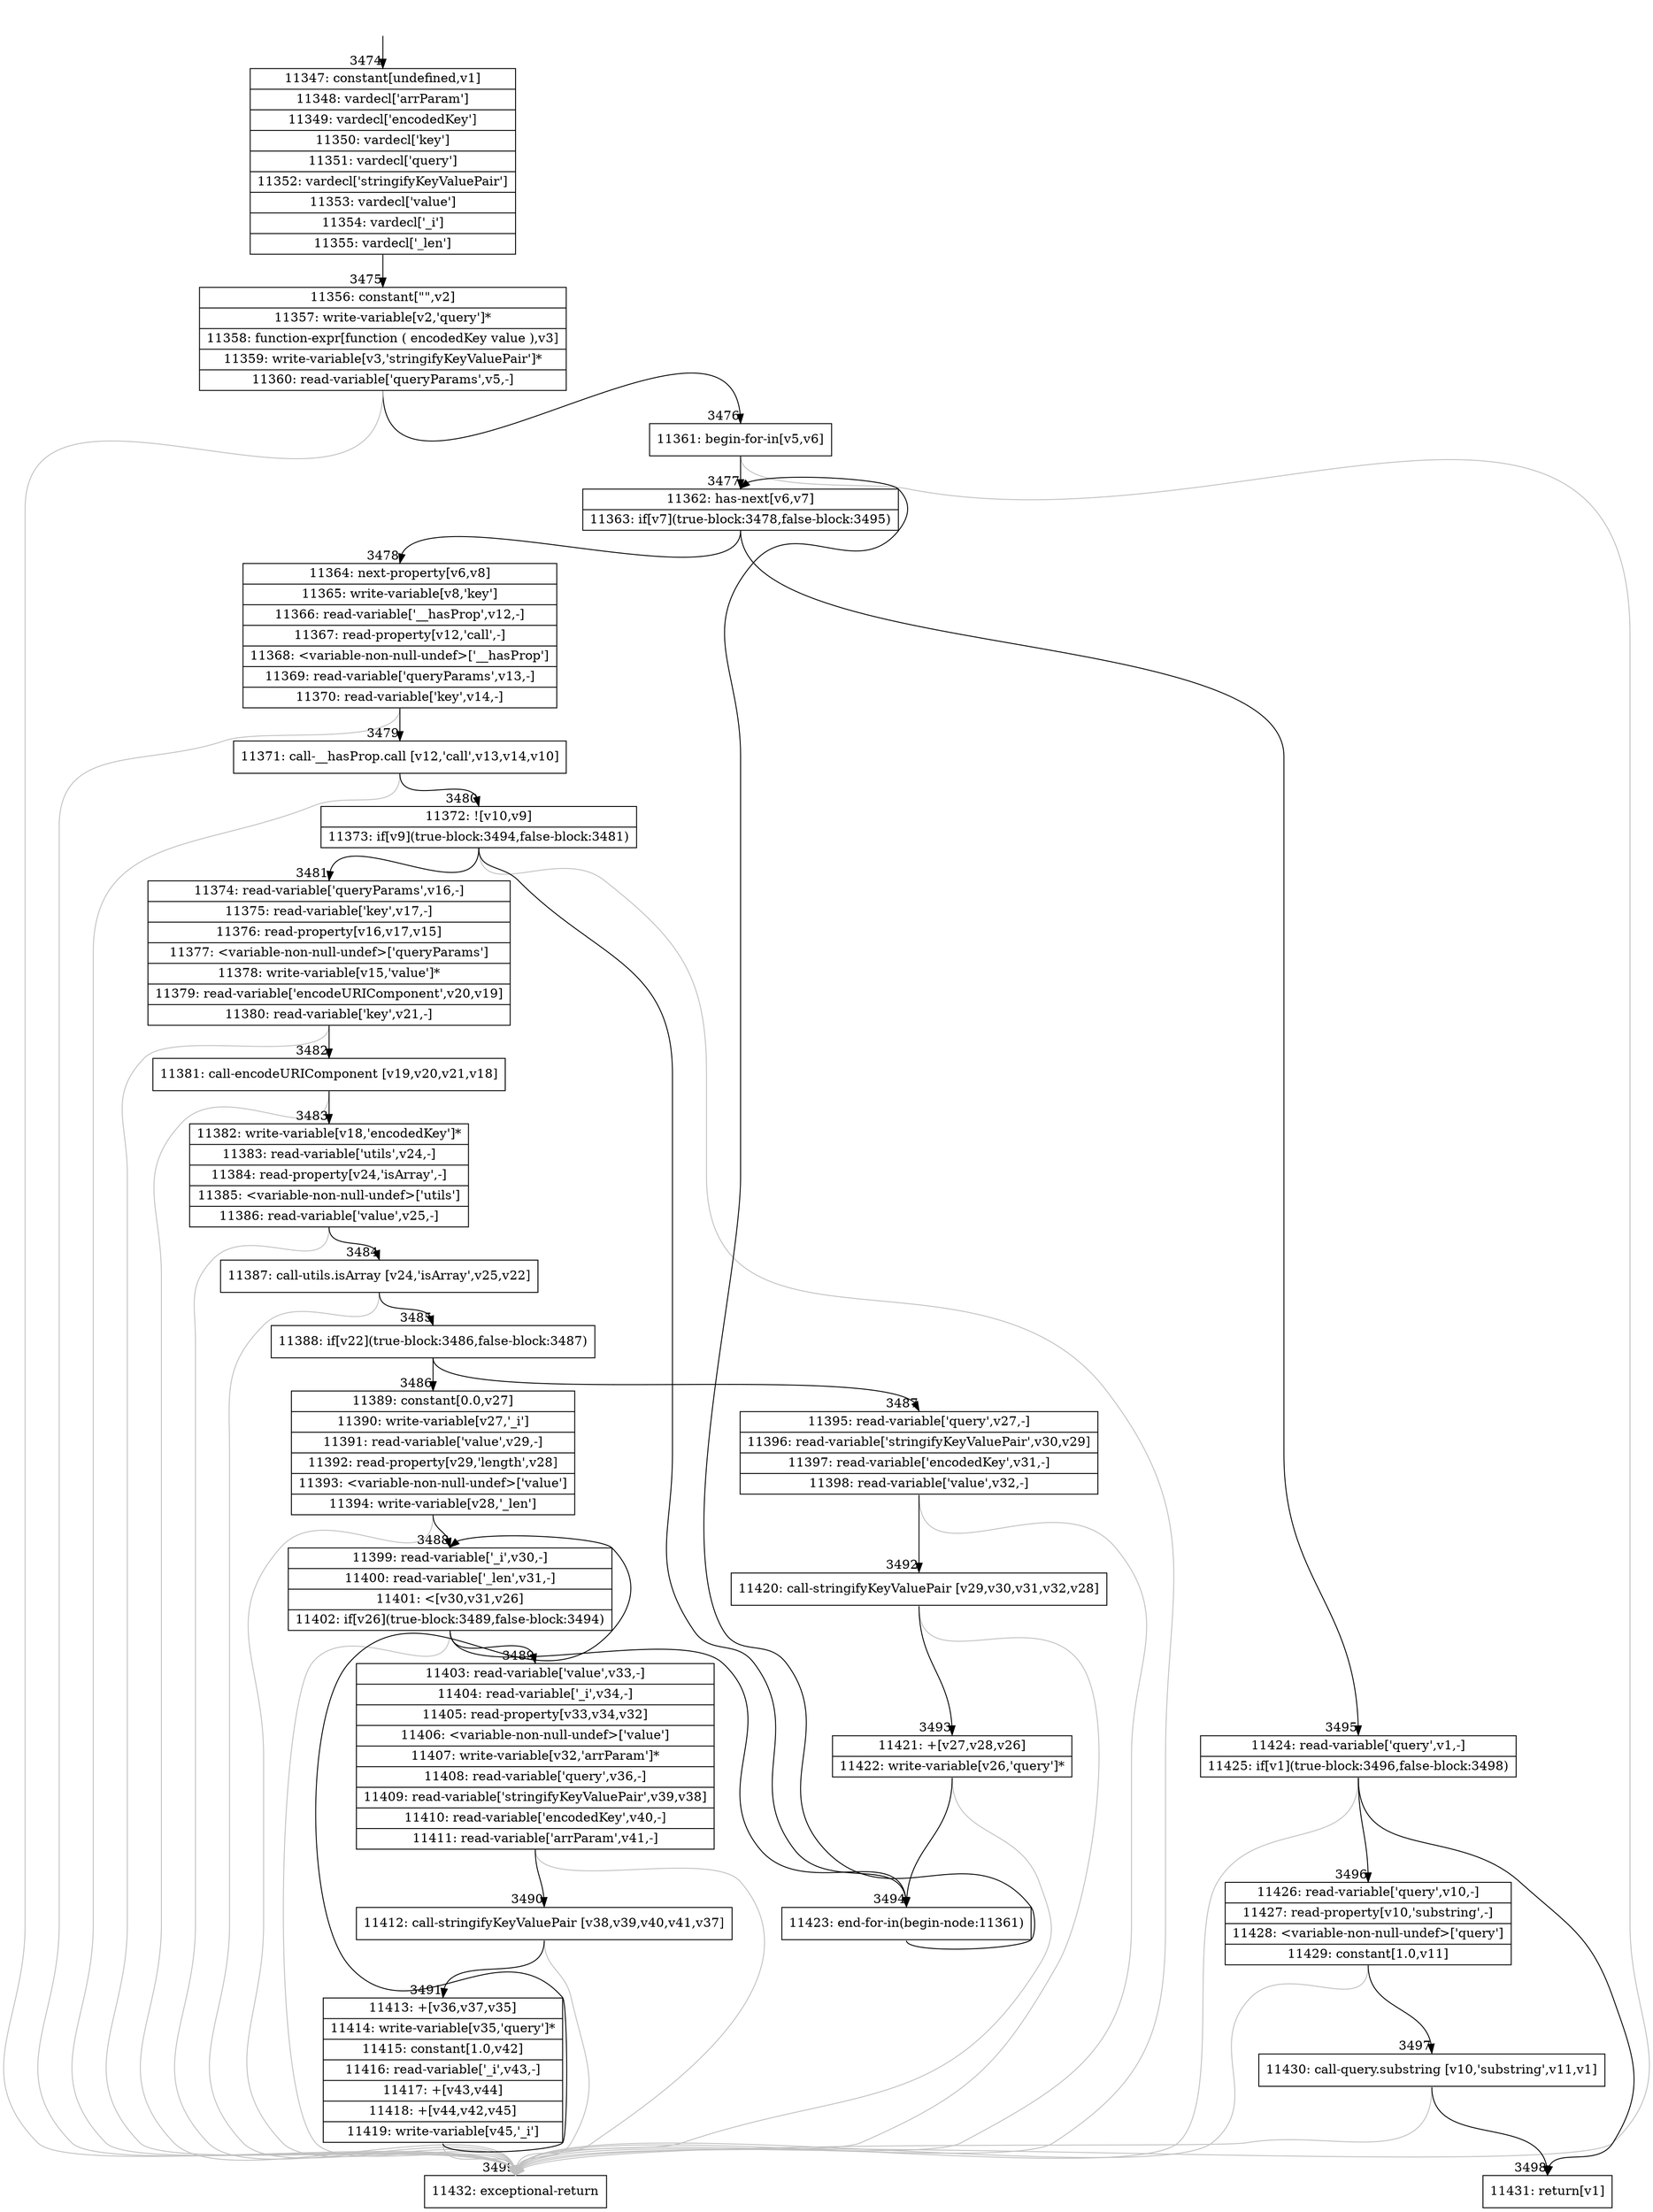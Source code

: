 digraph {
rankdir="TD"
BB_entry276[shape=none,label=""];
BB_entry276 -> BB3474 [tailport=s, headport=n, headlabel="    3474"]
BB3474 [shape=record label="{11347: constant[undefined,v1]|11348: vardecl['arrParam']|11349: vardecl['encodedKey']|11350: vardecl['key']|11351: vardecl['query']|11352: vardecl['stringifyKeyValuePair']|11353: vardecl['value']|11354: vardecl['_i']|11355: vardecl['_len']}" ] 
BB3474 -> BB3475 [tailport=s, headport=n, headlabel="      3475"]
BB3475 [shape=record label="{11356: constant[\"\",v2]|11357: write-variable[v2,'query']*|11358: function-expr[function ( encodedKey value ),v3]|11359: write-variable[v3,'stringifyKeyValuePair']*|11360: read-variable['queryParams',v5,-]}" ] 
BB3475 -> BB3476 [tailport=s, headport=n, headlabel="      3476"]
BB3475 -> BB3499 [tailport=s, headport=n, color=gray, headlabel="      3499"]
BB3476 [shape=record label="{11361: begin-for-in[v5,v6]}" ] 
BB3476 -> BB3477 [tailport=s, headport=n, headlabel="      3477"]
BB3476 -> BB3499 [tailport=s, headport=n, color=gray]
BB3477 [shape=record label="{11362: has-next[v6,v7]|11363: if[v7](true-block:3478,false-block:3495)}" ] 
BB3477 -> BB3478 [tailport=s, headport=n, headlabel="      3478"]
BB3477 -> BB3495 [tailport=s, headport=n, headlabel="      3495"]
BB3478 [shape=record label="{11364: next-property[v6,v8]|11365: write-variable[v8,'key']|11366: read-variable['__hasProp',v12,-]|11367: read-property[v12,'call',-]|11368: \<variable-non-null-undef\>['__hasProp']|11369: read-variable['queryParams',v13,-]|11370: read-variable['key',v14,-]}" ] 
BB3478 -> BB3479 [tailport=s, headport=n, headlabel="      3479"]
BB3478 -> BB3499 [tailport=s, headport=n, color=gray]
BB3479 [shape=record label="{11371: call-__hasProp.call [v12,'call',v13,v14,v10]}" ] 
BB3479 -> BB3480 [tailport=s, headport=n, headlabel="      3480"]
BB3479 -> BB3499 [tailport=s, headport=n, color=gray]
BB3480 [shape=record label="{11372: ![v10,v9]|11373: if[v9](true-block:3494,false-block:3481)}" ] 
BB3480 -> BB3494 [tailport=s, headport=n, headlabel="      3494"]
BB3480 -> BB3481 [tailport=s, headport=n, headlabel="      3481"]
BB3480 -> BB3499 [tailport=s, headport=n, color=gray]
BB3481 [shape=record label="{11374: read-variable['queryParams',v16,-]|11375: read-variable['key',v17,-]|11376: read-property[v16,v17,v15]|11377: \<variable-non-null-undef\>['queryParams']|11378: write-variable[v15,'value']*|11379: read-variable['encodeURIComponent',v20,v19]|11380: read-variable['key',v21,-]}" ] 
BB3481 -> BB3482 [tailport=s, headport=n, headlabel="      3482"]
BB3481 -> BB3499 [tailport=s, headport=n, color=gray]
BB3482 [shape=record label="{11381: call-encodeURIComponent [v19,v20,v21,v18]}" ] 
BB3482 -> BB3483 [tailport=s, headport=n, headlabel="      3483"]
BB3482 -> BB3499 [tailport=s, headport=n, color=gray]
BB3483 [shape=record label="{11382: write-variable[v18,'encodedKey']*|11383: read-variable['utils',v24,-]|11384: read-property[v24,'isArray',-]|11385: \<variable-non-null-undef\>['utils']|11386: read-variable['value',v25,-]}" ] 
BB3483 -> BB3484 [tailport=s, headport=n, headlabel="      3484"]
BB3483 -> BB3499 [tailport=s, headport=n, color=gray]
BB3484 [shape=record label="{11387: call-utils.isArray [v24,'isArray',v25,v22]}" ] 
BB3484 -> BB3485 [tailport=s, headport=n, headlabel="      3485"]
BB3484 -> BB3499 [tailport=s, headport=n, color=gray]
BB3485 [shape=record label="{11388: if[v22](true-block:3486,false-block:3487)}" ] 
BB3485 -> BB3486 [tailport=s, headport=n, headlabel="      3486"]
BB3485 -> BB3487 [tailport=s, headport=n, headlabel="      3487"]
BB3486 [shape=record label="{11389: constant[0.0,v27]|11390: write-variable[v27,'_i']|11391: read-variable['value',v29,-]|11392: read-property[v29,'length',v28]|11393: \<variable-non-null-undef\>['value']|11394: write-variable[v28,'_len']}" ] 
BB3486 -> BB3488 [tailport=s, headport=n, headlabel="      3488"]
BB3486 -> BB3499 [tailport=s, headport=n, color=gray]
BB3487 [shape=record label="{11395: read-variable['query',v27,-]|11396: read-variable['stringifyKeyValuePair',v30,v29]|11397: read-variable['encodedKey',v31,-]|11398: read-variable['value',v32,-]}" ] 
BB3487 -> BB3492 [tailport=s, headport=n, headlabel="      3492"]
BB3487 -> BB3499 [tailport=s, headport=n, color=gray]
BB3488 [shape=record label="{11399: read-variable['_i',v30,-]|11400: read-variable['_len',v31,-]|11401: \<[v30,v31,v26]|11402: if[v26](true-block:3489,false-block:3494)}" ] 
BB3488 -> BB3489 [tailport=s, headport=n, headlabel="      3489"]
BB3488 -> BB3494 [tailport=s, headport=n]
BB3488 -> BB3499 [tailport=s, headport=n, color=gray]
BB3489 [shape=record label="{11403: read-variable['value',v33,-]|11404: read-variable['_i',v34,-]|11405: read-property[v33,v34,v32]|11406: \<variable-non-null-undef\>['value']|11407: write-variable[v32,'arrParam']*|11408: read-variable['query',v36,-]|11409: read-variable['stringifyKeyValuePair',v39,v38]|11410: read-variable['encodedKey',v40,-]|11411: read-variable['arrParam',v41,-]}" ] 
BB3489 -> BB3490 [tailport=s, headport=n, headlabel="      3490"]
BB3489 -> BB3499 [tailport=s, headport=n, color=gray]
BB3490 [shape=record label="{11412: call-stringifyKeyValuePair [v38,v39,v40,v41,v37]}" ] 
BB3490 -> BB3491 [tailport=s, headport=n, headlabel="      3491"]
BB3490 -> BB3499 [tailport=s, headport=n, color=gray]
BB3491 [shape=record label="{11413: +[v36,v37,v35]|11414: write-variable[v35,'query']*|11415: constant[1.0,v42]|11416: read-variable['_i',v43,-]|11417: +[v43,v44]|11418: +[v44,v42,v45]|11419: write-variable[v45,'_i']}" ] 
BB3491 -> BB3488 [tailport=s, headport=n]
BB3491 -> BB3499 [tailport=s, headport=n, color=gray]
BB3492 [shape=record label="{11420: call-stringifyKeyValuePair [v29,v30,v31,v32,v28]}" ] 
BB3492 -> BB3493 [tailport=s, headport=n, headlabel="      3493"]
BB3492 -> BB3499 [tailport=s, headport=n, color=gray]
BB3493 [shape=record label="{11421: +[v27,v28,v26]|11422: write-variable[v26,'query']*}" ] 
BB3493 -> BB3494 [tailport=s, headport=n]
BB3493 -> BB3499 [tailport=s, headport=n, color=gray]
BB3494 [shape=record label="{11423: end-for-in(begin-node:11361)}" ] 
BB3494 -> BB3477 [tailport=s, headport=n]
BB3495 [shape=record label="{11424: read-variable['query',v1,-]|11425: if[v1](true-block:3496,false-block:3498)}" ] 
BB3495 -> BB3498 [tailport=s, headport=n, headlabel="      3498"]
BB3495 -> BB3496 [tailport=s, headport=n, headlabel="      3496"]
BB3495 -> BB3499 [tailport=s, headport=n, color=gray]
BB3496 [shape=record label="{11426: read-variable['query',v10,-]|11427: read-property[v10,'substring',-]|11428: \<variable-non-null-undef\>['query']|11429: constant[1.0,v11]}" ] 
BB3496 -> BB3497 [tailport=s, headport=n, headlabel="      3497"]
BB3496 -> BB3499 [tailport=s, headport=n, color=gray]
BB3497 [shape=record label="{11430: call-query.substring [v10,'substring',v11,v1]}" ] 
BB3497 -> BB3498 [tailport=s, headport=n]
BB3497 -> BB3499 [tailport=s, headport=n, color=gray]
BB3498 [shape=record label="{11431: return[v1]}" ] 
BB3499 [shape=record label="{11432: exceptional-return}" ] 
//#$~ 3017
}
